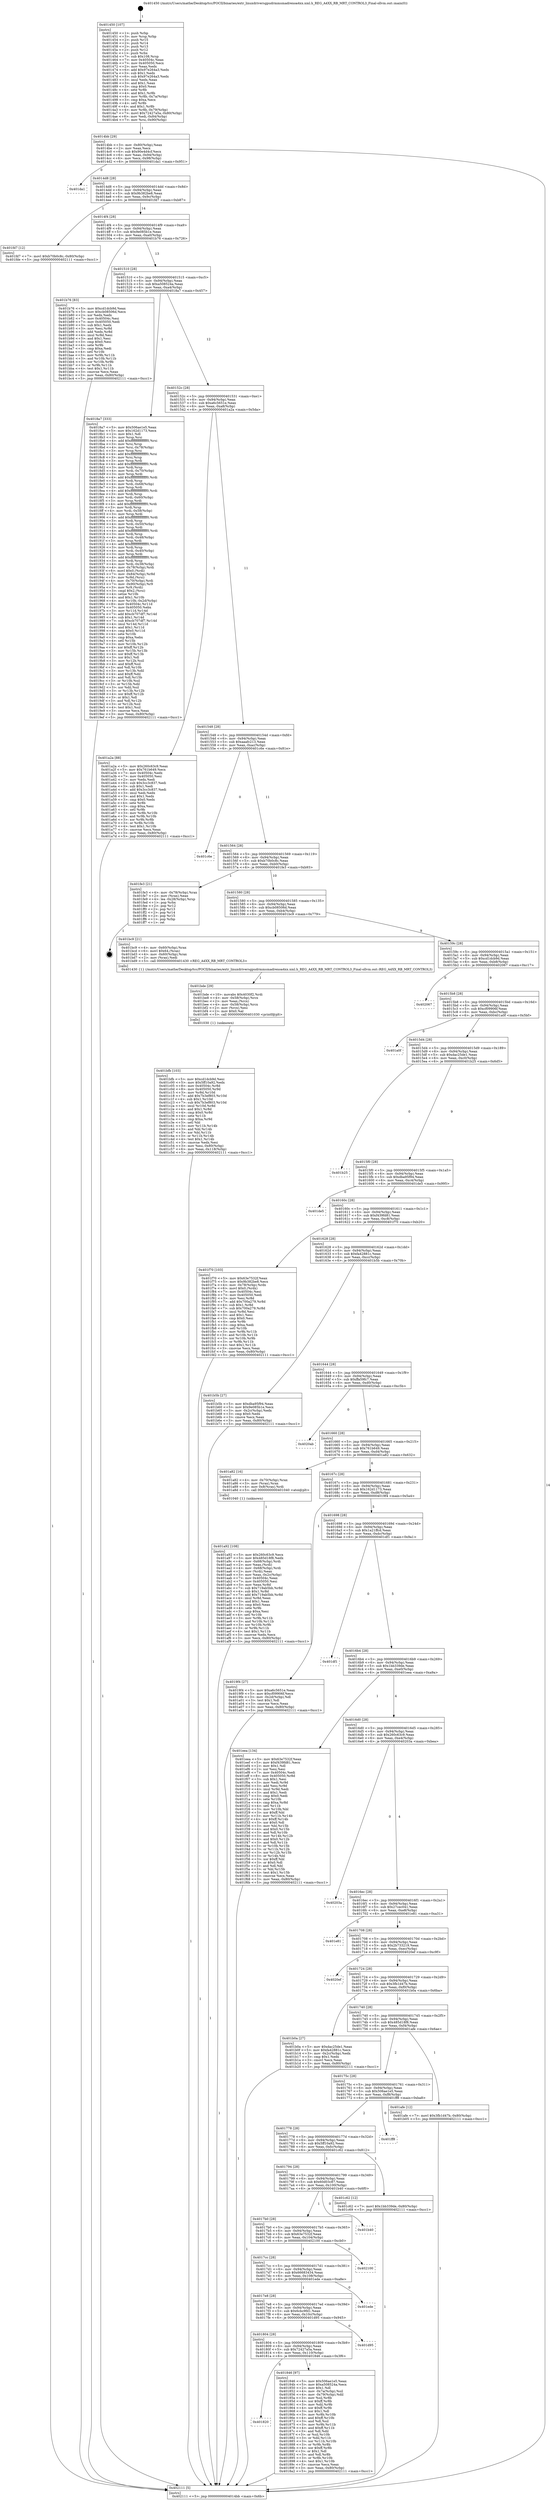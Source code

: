 digraph "0x401450" {
  label = "0x401450 (/mnt/c/Users/mathe/Desktop/tcc/POCII/binaries/extr_linuxdriversgpudrmmsmadrenoa4xx.xml.h_REG_A4XX_RB_MRT_CONTROL3_Final-ollvm.out::main(0))"
  labelloc = "t"
  node[shape=record]

  Entry [label="",width=0.3,height=0.3,shape=circle,fillcolor=black,style=filled]
  "0x4014bb" [label="{
     0x4014bb [29]\l
     | [instrs]\l
     &nbsp;&nbsp;0x4014bb \<+3\>: mov -0x80(%rbp),%eax\l
     &nbsp;&nbsp;0x4014be \<+2\>: mov %eax,%ecx\l
     &nbsp;&nbsp;0x4014c0 \<+6\>: sub $0x90e4d4cf,%ecx\l
     &nbsp;&nbsp;0x4014c6 \<+6\>: mov %eax,-0x94(%rbp)\l
     &nbsp;&nbsp;0x4014cc \<+6\>: mov %ecx,-0x98(%rbp)\l
     &nbsp;&nbsp;0x4014d2 \<+6\>: je 0000000000401da1 \<main+0x951\>\l
  }"]
  "0x401da1" [label="{
     0x401da1\l
  }", style=dashed]
  "0x4014d8" [label="{
     0x4014d8 [28]\l
     | [instrs]\l
     &nbsp;&nbsp;0x4014d8 \<+5\>: jmp 00000000004014dd \<main+0x8d\>\l
     &nbsp;&nbsp;0x4014dd \<+6\>: mov -0x94(%rbp),%eax\l
     &nbsp;&nbsp;0x4014e3 \<+5\>: sub $0x9b382be8,%eax\l
     &nbsp;&nbsp;0x4014e8 \<+6\>: mov %eax,-0x9c(%rbp)\l
     &nbsp;&nbsp;0x4014ee \<+6\>: je 0000000000401fd7 \<main+0xb87\>\l
  }"]
  Exit [label="",width=0.3,height=0.3,shape=circle,fillcolor=black,style=filled,peripheries=2]
  "0x401fd7" [label="{
     0x401fd7 [12]\l
     | [instrs]\l
     &nbsp;&nbsp;0x401fd7 \<+7\>: movl $0xb70b0c8c,-0x80(%rbp)\l
     &nbsp;&nbsp;0x401fde \<+5\>: jmp 0000000000402111 \<main+0xcc1\>\l
  }"]
  "0x4014f4" [label="{
     0x4014f4 [28]\l
     | [instrs]\l
     &nbsp;&nbsp;0x4014f4 \<+5\>: jmp 00000000004014f9 \<main+0xa9\>\l
     &nbsp;&nbsp;0x4014f9 \<+6\>: mov -0x94(%rbp),%eax\l
     &nbsp;&nbsp;0x4014ff \<+5\>: sub $0x9e085b1e,%eax\l
     &nbsp;&nbsp;0x401504 \<+6\>: mov %eax,-0xa0(%rbp)\l
     &nbsp;&nbsp;0x40150a \<+6\>: je 0000000000401b76 \<main+0x726\>\l
  }"]
  "0x401bfb" [label="{
     0x401bfb [103]\l
     | [instrs]\l
     &nbsp;&nbsp;0x401bfb \<+5\>: mov $0xcd1dcb9d,%esi\l
     &nbsp;&nbsp;0x401c00 \<+5\>: mov $0x5ff10a92,%edx\l
     &nbsp;&nbsp;0x401c05 \<+8\>: mov 0x40504c,%r8d\l
     &nbsp;&nbsp;0x401c0d \<+8\>: mov 0x405050,%r9d\l
     &nbsp;&nbsp;0x401c15 \<+3\>: mov %r8d,%r10d\l
     &nbsp;&nbsp;0x401c18 \<+7\>: add $0x7b3ef803,%r10d\l
     &nbsp;&nbsp;0x401c1f \<+4\>: sub $0x1,%r10d\l
     &nbsp;&nbsp;0x401c23 \<+7\>: sub $0x7b3ef803,%r10d\l
     &nbsp;&nbsp;0x401c2a \<+4\>: imul %r10d,%r8d\l
     &nbsp;&nbsp;0x401c2e \<+4\>: and $0x1,%r8d\l
     &nbsp;&nbsp;0x401c32 \<+4\>: cmp $0x0,%r8d\l
     &nbsp;&nbsp;0x401c36 \<+4\>: sete %r11b\l
     &nbsp;&nbsp;0x401c3a \<+4\>: cmp $0xa,%r9d\l
     &nbsp;&nbsp;0x401c3e \<+3\>: setl %bl\l
     &nbsp;&nbsp;0x401c41 \<+3\>: mov %r11b,%r14b\l
     &nbsp;&nbsp;0x401c44 \<+3\>: and %bl,%r14b\l
     &nbsp;&nbsp;0x401c47 \<+3\>: xor %bl,%r11b\l
     &nbsp;&nbsp;0x401c4a \<+3\>: or %r11b,%r14b\l
     &nbsp;&nbsp;0x401c4d \<+4\>: test $0x1,%r14b\l
     &nbsp;&nbsp;0x401c51 \<+3\>: cmovne %edx,%esi\l
     &nbsp;&nbsp;0x401c54 \<+3\>: mov %esi,-0x80(%rbp)\l
     &nbsp;&nbsp;0x401c57 \<+6\>: mov %eax,-0x118(%rbp)\l
     &nbsp;&nbsp;0x401c5d \<+5\>: jmp 0000000000402111 \<main+0xcc1\>\l
  }"]
  "0x401b76" [label="{
     0x401b76 [83]\l
     | [instrs]\l
     &nbsp;&nbsp;0x401b76 \<+5\>: mov $0xcd1dcb9d,%eax\l
     &nbsp;&nbsp;0x401b7b \<+5\>: mov $0xcb08506d,%ecx\l
     &nbsp;&nbsp;0x401b80 \<+2\>: xor %edx,%edx\l
     &nbsp;&nbsp;0x401b82 \<+7\>: mov 0x40504c,%esi\l
     &nbsp;&nbsp;0x401b89 \<+7\>: mov 0x405050,%edi\l
     &nbsp;&nbsp;0x401b90 \<+3\>: sub $0x1,%edx\l
     &nbsp;&nbsp;0x401b93 \<+3\>: mov %esi,%r8d\l
     &nbsp;&nbsp;0x401b96 \<+3\>: add %edx,%r8d\l
     &nbsp;&nbsp;0x401b99 \<+4\>: imul %r8d,%esi\l
     &nbsp;&nbsp;0x401b9d \<+3\>: and $0x1,%esi\l
     &nbsp;&nbsp;0x401ba0 \<+3\>: cmp $0x0,%esi\l
     &nbsp;&nbsp;0x401ba3 \<+4\>: sete %r9b\l
     &nbsp;&nbsp;0x401ba7 \<+3\>: cmp $0xa,%edi\l
     &nbsp;&nbsp;0x401baa \<+4\>: setl %r10b\l
     &nbsp;&nbsp;0x401bae \<+3\>: mov %r9b,%r11b\l
     &nbsp;&nbsp;0x401bb1 \<+3\>: and %r10b,%r11b\l
     &nbsp;&nbsp;0x401bb4 \<+3\>: xor %r10b,%r9b\l
     &nbsp;&nbsp;0x401bb7 \<+3\>: or %r9b,%r11b\l
     &nbsp;&nbsp;0x401bba \<+4\>: test $0x1,%r11b\l
     &nbsp;&nbsp;0x401bbe \<+3\>: cmovne %ecx,%eax\l
     &nbsp;&nbsp;0x401bc1 \<+3\>: mov %eax,-0x80(%rbp)\l
     &nbsp;&nbsp;0x401bc4 \<+5\>: jmp 0000000000402111 \<main+0xcc1\>\l
  }"]
  "0x401510" [label="{
     0x401510 [28]\l
     | [instrs]\l
     &nbsp;&nbsp;0x401510 \<+5\>: jmp 0000000000401515 \<main+0xc5\>\l
     &nbsp;&nbsp;0x401515 \<+6\>: mov -0x94(%rbp),%eax\l
     &nbsp;&nbsp;0x40151b \<+5\>: sub $0xa508524a,%eax\l
     &nbsp;&nbsp;0x401520 \<+6\>: mov %eax,-0xa4(%rbp)\l
     &nbsp;&nbsp;0x401526 \<+6\>: je 00000000004018a7 \<main+0x457\>\l
  }"]
  "0x401bde" [label="{
     0x401bde [29]\l
     | [instrs]\l
     &nbsp;&nbsp;0x401bde \<+10\>: movabs $0x4030f2,%rdi\l
     &nbsp;&nbsp;0x401be8 \<+4\>: mov -0x58(%rbp),%rcx\l
     &nbsp;&nbsp;0x401bec \<+2\>: mov %eax,(%rcx)\l
     &nbsp;&nbsp;0x401bee \<+4\>: mov -0x58(%rbp),%rcx\l
     &nbsp;&nbsp;0x401bf2 \<+2\>: mov (%rcx),%esi\l
     &nbsp;&nbsp;0x401bf4 \<+2\>: mov $0x0,%al\l
     &nbsp;&nbsp;0x401bf6 \<+5\>: call 0000000000401030 \<printf@plt\>\l
     | [calls]\l
     &nbsp;&nbsp;0x401030 \{1\} (unknown)\l
  }"]
  "0x4018a7" [label="{
     0x4018a7 [333]\l
     | [instrs]\l
     &nbsp;&nbsp;0x4018a7 \<+5\>: mov $0x506ae1e5,%eax\l
     &nbsp;&nbsp;0x4018ac \<+5\>: mov $0x162d1173,%ecx\l
     &nbsp;&nbsp;0x4018b1 \<+2\>: mov $0x1,%dl\l
     &nbsp;&nbsp;0x4018b3 \<+3\>: mov %rsp,%rsi\l
     &nbsp;&nbsp;0x4018b6 \<+4\>: add $0xfffffffffffffff0,%rsi\l
     &nbsp;&nbsp;0x4018ba \<+3\>: mov %rsi,%rsp\l
     &nbsp;&nbsp;0x4018bd \<+4\>: mov %rsi,-0x78(%rbp)\l
     &nbsp;&nbsp;0x4018c1 \<+3\>: mov %rsp,%rsi\l
     &nbsp;&nbsp;0x4018c4 \<+4\>: add $0xfffffffffffffff0,%rsi\l
     &nbsp;&nbsp;0x4018c8 \<+3\>: mov %rsi,%rsp\l
     &nbsp;&nbsp;0x4018cb \<+3\>: mov %rsp,%rdi\l
     &nbsp;&nbsp;0x4018ce \<+4\>: add $0xfffffffffffffff0,%rdi\l
     &nbsp;&nbsp;0x4018d2 \<+3\>: mov %rdi,%rsp\l
     &nbsp;&nbsp;0x4018d5 \<+4\>: mov %rdi,-0x70(%rbp)\l
     &nbsp;&nbsp;0x4018d9 \<+3\>: mov %rsp,%rdi\l
     &nbsp;&nbsp;0x4018dc \<+4\>: add $0xfffffffffffffff0,%rdi\l
     &nbsp;&nbsp;0x4018e0 \<+3\>: mov %rdi,%rsp\l
     &nbsp;&nbsp;0x4018e3 \<+4\>: mov %rdi,-0x68(%rbp)\l
     &nbsp;&nbsp;0x4018e7 \<+3\>: mov %rsp,%rdi\l
     &nbsp;&nbsp;0x4018ea \<+4\>: add $0xfffffffffffffff0,%rdi\l
     &nbsp;&nbsp;0x4018ee \<+3\>: mov %rdi,%rsp\l
     &nbsp;&nbsp;0x4018f1 \<+4\>: mov %rdi,-0x60(%rbp)\l
     &nbsp;&nbsp;0x4018f5 \<+3\>: mov %rsp,%rdi\l
     &nbsp;&nbsp;0x4018f8 \<+4\>: add $0xfffffffffffffff0,%rdi\l
     &nbsp;&nbsp;0x4018fc \<+3\>: mov %rdi,%rsp\l
     &nbsp;&nbsp;0x4018ff \<+4\>: mov %rdi,-0x58(%rbp)\l
     &nbsp;&nbsp;0x401903 \<+3\>: mov %rsp,%rdi\l
     &nbsp;&nbsp;0x401906 \<+4\>: add $0xfffffffffffffff0,%rdi\l
     &nbsp;&nbsp;0x40190a \<+3\>: mov %rdi,%rsp\l
     &nbsp;&nbsp;0x40190d \<+4\>: mov %rdi,-0x50(%rbp)\l
     &nbsp;&nbsp;0x401911 \<+3\>: mov %rsp,%rdi\l
     &nbsp;&nbsp;0x401914 \<+4\>: add $0xfffffffffffffff0,%rdi\l
     &nbsp;&nbsp;0x401918 \<+3\>: mov %rdi,%rsp\l
     &nbsp;&nbsp;0x40191b \<+4\>: mov %rdi,-0x48(%rbp)\l
     &nbsp;&nbsp;0x40191f \<+3\>: mov %rsp,%rdi\l
     &nbsp;&nbsp;0x401922 \<+4\>: add $0xfffffffffffffff0,%rdi\l
     &nbsp;&nbsp;0x401926 \<+3\>: mov %rdi,%rsp\l
     &nbsp;&nbsp;0x401929 \<+4\>: mov %rdi,-0x40(%rbp)\l
     &nbsp;&nbsp;0x40192d \<+3\>: mov %rsp,%rdi\l
     &nbsp;&nbsp;0x401930 \<+4\>: add $0xfffffffffffffff0,%rdi\l
     &nbsp;&nbsp;0x401934 \<+3\>: mov %rdi,%rsp\l
     &nbsp;&nbsp;0x401937 \<+4\>: mov %rdi,-0x38(%rbp)\l
     &nbsp;&nbsp;0x40193b \<+4\>: mov -0x78(%rbp),%rdi\l
     &nbsp;&nbsp;0x40193f \<+6\>: movl $0x0,(%rdi)\l
     &nbsp;&nbsp;0x401945 \<+7\>: mov -0x84(%rbp),%r8d\l
     &nbsp;&nbsp;0x40194c \<+3\>: mov %r8d,(%rsi)\l
     &nbsp;&nbsp;0x40194f \<+4\>: mov -0x70(%rbp),%rdi\l
     &nbsp;&nbsp;0x401953 \<+7\>: mov -0x90(%rbp),%r9\l
     &nbsp;&nbsp;0x40195a \<+3\>: mov %r9,(%rdi)\l
     &nbsp;&nbsp;0x40195d \<+3\>: cmpl $0x2,(%rsi)\l
     &nbsp;&nbsp;0x401960 \<+4\>: setne %r10b\l
     &nbsp;&nbsp;0x401964 \<+4\>: and $0x1,%r10b\l
     &nbsp;&nbsp;0x401968 \<+4\>: mov %r10b,-0x2d(%rbp)\l
     &nbsp;&nbsp;0x40196c \<+8\>: mov 0x40504c,%r11d\l
     &nbsp;&nbsp;0x401974 \<+7\>: mov 0x405050,%ebx\l
     &nbsp;&nbsp;0x40197b \<+3\>: mov %r11d,%r14d\l
     &nbsp;&nbsp;0x40197e \<+7\>: add $0xcb707df7,%r14d\l
     &nbsp;&nbsp;0x401985 \<+4\>: sub $0x1,%r14d\l
     &nbsp;&nbsp;0x401989 \<+7\>: sub $0xcb707df7,%r14d\l
     &nbsp;&nbsp;0x401990 \<+4\>: imul %r14d,%r11d\l
     &nbsp;&nbsp;0x401994 \<+4\>: and $0x1,%r11d\l
     &nbsp;&nbsp;0x401998 \<+4\>: cmp $0x0,%r11d\l
     &nbsp;&nbsp;0x40199c \<+4\>: sete %r10b\l
     &nbsp;&nbsp;0x4019a0 \<+3\>: cmp $0xa,%ebx\l
     &nbsp;&nbsp;0x4019a3 \<+4\>: setl %r15b\l
     &nbsp;&nbsp;0x4019a7 \<+3\>: mov %r10b,%r12b\l
     &nbsp;&nbsp;0x4019aa \<+4\>: xor $0xff,%r12b\l
     &nbsp;&nbsp;0x4019ae \<+3\>: mov %r15b,%r13b\l
     &nbsp;&nbsp;0x4019b1 \<+4\>: xor $0xff,%r13b\l
     &nbsp;&nbsp;0x4019b5 \<+3\>: xor $0x1,%dl\l
     &nbsp;&nbsp;0x4019b8 \<+3\>: mov %r12b,%sil\l
     &nbsp;&nbsp;0x4019bb \<+4\>: and $0xff,%sil\l
     &nbsp;&nbsp;0x4019bf \<+3\>: and %dl,%r10b\l
     &nbsp;&nbsp;0x4019c2 \<+3\>: mov %r13b,%dil\l
     &nbsp;&nbsp;0x4019c5 \<+4\>: and $0xff,%dil\l
     &nbsp;&nbsp;0x4019c9 \<+3\>: and %dl,%r15b\l
     &nbsp;&nbsp;0x4019cc \<+3\>: or %r10b,%sil\l
     &nbsp;&nbsp;0x4019cf \<+3\>: or %r15b,%dil\l
     &nbsp;&nbsp;0x4019d2 \<+3\>: xor %dil,%sil\l
     &nbsp;&nbsp;0x4019d5 \<+3\>: or %r13b,%r12b\l
     &nbsp;&nbsp;0x4019d8 \<+4\>: xor $0xff,%r12b\l
     &nbsp;&nbsp;0x4019dc \<+3\>: or $0x1,%dl\l
     &nbsp;&nbsp;0x4019df \<+3\>: and %dl,%r12b\l
     &nbsp;&nbsp;0x4019e2 \<+3\>: or %r12b,%sil\l
     &nbsp;&nbsp;0x4019e5 \<+4\>: test $0x1,%sil\l
     &nbsp;&nbsp;0x4019e9 \<+3\>: cmovne %ecx,%eax\l
     &nbsp;&nbsp;0x4019ec \<+3\>: mov %eax,-0x80(%rbp)\l
     &nbsp;&nbsp;0x4019ef \<+5\>: jmp 0000000000402111 \<main+0xcc1\>\l
  }"]
  "0x40152c" [label="{
     0x40152c [28]\l
     | [instrs]\l
     &nbsp;&nbsp;0x40152c \<+5\>: jmp 0000000000401531 \<main+0xe1\>\l
     &nbsp;&nbsp;0x401531 \<+6\>: mov -0x94(%rbp),%eax\l
     &nbsp;&nbsp;0x401537 \<+5\>: sub $0xa6c5651e,%eax\l
     &nbsp;&nbsp;0x40153c \<+6\>: mov %eax,-0xa8(%rbp)\l
     &nbsp;&nbsp;0x401542 \<+6\>: je 0000000000401a2a \<main+0x5da\>\l
  }"]
  "0x401a92" [label="{
     0x401a92 [108]\l
     | [instrs]\l
     &nbsp;&nbsp;0x401a92 \<+5\>: mov $0x260c63c9,%ecx\l
     &nbsp;&nbsp;0x401a97 \<+5\>: mov $0x485d18f8,%edx\l
     &nbsp;&nbsp;0x401a9c \<+4\>: mov -0x68(%rbp),%rdi\l
     &nbsp;&nbsp;0x401aa0 \<+2\>: mov %eax,(%rdi)\l
     &nbsp;&nbsp;0x401aa2 \<+4\>: mov -0x68(%rbp),%rdi\l
     &nbsp;&nbsp;0x401aa6 \<+2\>: mov (%rdi),%eax\l
     &nbsp;&nbsp;0x401aa8 \<+3\>: mov %eax,-0x2c(%rbp)\l
     &nbsp;&nbsp;0x401aab \<+7\>: mov 0x40504c,%eax\l
     &nbsp;&nbsp;0x401ab2 \<+7\>: mov 0x405050,%esi\l
     &nbsp;&nbsp;0x401ab9 \<+3\>: mov %eax,%r8d\l
     &nbsp;&nbsp;0x401abc \<+7\>: sub $0x719ab5bb,%r8d\l
     &nbsp;&nbsp;0x401ac3 \<+4\>: sub $0x1,%r8d\l
     &nbsp;&nbsp;0x401ac7 \<+7\>: add $0x719ab5bb,%r8d\l
     &nbsp;&nbsp;0x401ace \<+4\>: imul %r8d,%eax\l
     &nbsp;&nbsp;0x401ad2 \<+3\>: and $0x1,%eax\l
     &nbsp;&nbsp;0x401ad5 \<+3\>: cmp $0x0,%eax\l
     &nbsp;&nbsp;0x401ad8 \<+4\>: sete %r9b\l
     &nbsp;&nbsp;0x401adc \<+3\>: cmp $0xa,%esi\l
     &nbsp;&nbsp;0x401adf \<+4\>: setl %r10b\l
     &nbsp;&nbsp;0x401ae3 \<+3\>: mov %r9b,%r11b\l
     &nbsp;&nbsp;0x401ae6 \<+3\>: and %r10b,%r11b\l
     &nbsp;&nbsp;0x401ae9 \<+3\>: xor %r10b,%r9b\l
     &nbsp;&nbsp;0x401aec \<+3\>: or %r9b,%r11b\l
     &nbsp;&nbsp;0x401aef \<+4\>: test $0x1,%r11b\l
     &nbsp;&nbsp;0x401af3 \<+3\>: cmovne %edx,%ecx\l
     &nbsp;&nbsp;0x401af6 \<+3\>: mov %ecx,-0x80(%rbp)\l
     &nbsp;&nbsp;0x401af9 \<+5\>: jmp 0000000000402111 \<main+0xcc1\>\l
  }"]
  "0x401a2a" [label="{
     0x401a2a [88]\l
     | [instrs]\l
     &nbsp;&nbsp;0x401a2a \<+5\>: mov $0x260c63c9,%eax\l
     &nbsp;&nbsp;0x401a2f \<+5\>: mov $0x761b649,%ecx\l
     &nbsp;&nbsp;0x401a34 \<+7\>: mov 0x40504c,%edx\l
     &nbsp;&nbsp;0x401a3b \<+7\>: mov 0x405050,%esi\l
     &nbsp;&nbsp;0x401a42 \<+2\>: mov %edx,%edi\l
     &nbsp;&nbsp;0x401a44 \<+6\>: sub $0x3cc3c837,%edi\l
     &nbsp;&nbsp;0x401a4a \<+3\>: sub $0x1,%edi\l
     &nbsp;&nbsp;0x401a4d \<+6\>: add $0x3cc3c837,%edi\l
     &nbsp;&nbsp;0x401a53 \<+3\>: imul %edi,%edx\l
     &nbsp;&nbsp;0x401a56 \<+3\>: and $0x1,%edx\l
     &nbsp;&nbsp;0x401a59 \<+3\>: cmp $0x0,%edx\l
     &nbsp;&nbsp;0x401a5c \<+4\>: sete %r8b\l
     &nbsp;&nbsp;0x401a60 \<+3\>: cmp $0xa,%esi\l
     &nbsp;&nbsp;0x401a63 \<+4\>: setl %r9b\l
     &nbsp;&nbsp;0x401a67 \<+3\>: mov %r8b,%r10b\l
     &nbsp;&nbsp;0x401a6a \<+3\>: and %r9b,%r10b\l
     &nbsp;&nbsp;0x401a6d \<+3\>: xor %r9b,%r8b\l
     &nbsp;&nbsp;0x401a70 \<+3\>: or %r8b,%r10b\l
     &nbsp;&nbsp;0x401a73 \<+4\>: test $0x1,%r10b\l
     &nbsp;&nbsp;0x401a77 \<+3\>: cmovne %ecx,%eax\l
     &nbsp;&nbsp;0x401a7a \<+3\>: mov %eax,-0x80(%rbp)\l
     &nbsp;&nbsp;0x401a7d \<+5\>: jmp 0000000000402111 \<main+0xcc1\>\l
  }"]
  "0x401548" [label="{
     0x401548 [28]\l
     | [instrs]\l
     &nbsp;&nbsp;0x401548 \<+5\>: jmp 000000000040154d \<main+0xfd\>\l
     &nbsp;&nbsp;0x40154d \<+6\>: mov -0x94(%rbp),%eax\l
     &nbsp;&nbsp;0x401553 \<+5\>: sub $0xaaafc213,%eax\l
     &nbsp;&nbsp;0x401558 \<+6\>: mov %eax,-0xac(%rbp)\l
     &nbsp;&nbsp;0x40155e \<+6\>: je 0000000000401c6e \<main+0x81e\>\l
  }"]
  "0x401450" [label="{
     0x401450 [107]\l
     | [instrs]\l
     &nbsp;&nbsp;0x401450 \<+1\>: push %rbp\l
     &nbsp;&nbsp;0x401451 \<+3\>: mov %rsp,%rbp\l
     &nbsp;&nbsp;0x401454 \<+2\>: push %r15\l
     &nbsp;&nbsp;0x401456 \<+2\>: push %r14\l
     &nbsp;&nbsp;0x401458 \<+2\>: push %r13\l
     &nbsp;&nbsp;0x40145a \<+2\>: push %r12\l
     &nbsp;&nbsp;0x40145c \<+1\>: push %rbx\l
     &nbsp;&nbsp;0x40145d \<+7\>: sub $0x108,%rsp\l
     &nbsp;&nbsp;0x401464 \<+7\>: mov 0x40504c,%eax\l
     &nbsp;&nbsp;0x40146b \<+7\>: mov 0x405050,%ecx\l
     &nbsp;&nbsp;0x401472 \<+2\>: mov %eax,%edx\l
     &nbsp;&nbsp;0x401474 \<+6\>: add $0x97e264a3,%edx\l
     &nbsp;&nbsp;0x40147a \<+3\>: sub $0x1,%edx\l
     &nbsp;&nbsp;0x40147d \<+6\>: sub $0x97e264a3,%edx\l
     &nbsp;&nbsp;0x401483 \<+3\>: imul %edx,%eax\l
     &nbsp;&nbsp;0x401486 \<+3\>: and $0x1,%eax\l
     &nbsp;&nbsp;0x401489 \<+3\>: cmp $0x0,%eax\l
     &nbsp;&nbsp;0x40148c \<+4\>: sete %r8b\l
     &nbsp;&nbsp;0x401490 \<+4\>: and $0x1,%r8b\l
     &nbsp;&nbsp;0x401494 \<+4\>: mov %r8b,-0x7a(%rbp)\l
     &nbsp;&nbsp;0x401498 \<+3\>: cmp $0xa,%ecx\l
     &nbsp;&nbsp;0x40149b \<+4\>: setl %r8b\l
     &nbsp;&nbsp;0x40149f \<+4\>: and $0x1,%r8b\l
     &nbsp;&nbsp;0x4014a3 \<+4\>: mov %r8b,-0x79(%rbp)\l
     &nbsp;&nbsp;0x4014a7 \<+7\>: movl $0x72427a5a,-0x80(%rbp)\l
     &nbsp;&nbsp;0x4014ae \<+6\>: mov %edi,-0x84(%rbp)\l
     &nbsp;&nbsp;0x4014b4 \<+7\>: mov %rsi,-0x90(%rbp)\l
  }"]
  "0x401c6e" [label="{
     0x401c6e\l
  }", style=dashed]
  "0x401564" [label="{
     0x401564 [28]\l
     | [instrs]\l
     &nbsp;&nbsp;0x401564 \<+5\>: jmp 0000000000401569 \<main+0x119\>\l
     &nbsp;&nbsp;0x401569 \<+6\>: mov -0x94(%rbp),%eax\l
     &nbsp;&nbsp;0x40156f \<+5\>: sub $0xb70b0c8c,%eax\l
     &nbsp;&nbsp;0x401574 \<+6\>: mov %eax,-0xb0(%rbp)\l
     &nbsp;&nbsp;0x40157a \<+6\>: je 0000000000401fe3 \<main+0xb93\>\l
  }"]
  "0x402111" [label="{
     0x402111 [5]\l
     | [instrs]\l
     &nbsp;&nbsp;0x402111 \<+5\>: jmp 00000000004014bb \<main+0x6b\>\l
  }"]
  "0x401fe3" [label="{
     0x401fe3 [21]\l
     | [instrs]\l
     &nbsp;&nbsp;0x401fe3 \<+4\>: mov -0x78(%rbp),%rax\l
     &nbsp;&nbsp;0x401fe7 \<+2\>: mov (%rax),%eax\l
     &nbsp;&nbsp;0x401fe9 \<+4\>: lea -0x28(%rbp),%rsp\l
     &nbsp;&nbsp;0x401fed \<+1\>: pop %rbx\l
     &nbsp;&nbsp;0x401fee \<+2\>: pop %r12\l
     &nbsp;&nbsp;0x401ff0 \<+2\>: pop %r13\l
     &nbsp;&nbsp;0x401ff2 \<+2\>: pop %r14\l
     &nbsp;&nbsp;0x401ff4 \<+2\>: pop %r15\l
     &nbsp;&nbsp;0x401ff6 \<+1\>: pop %rbp\l
     &nbsp;&nbsp;0x401ff7 \<+1\>: ret\l
  }"]
  "0x401580" [label="{
     0x401580 [28]\l
     | [instrs]\l
     &nbsp;&nbsp;0x401580 \<+5\>: jmp 0000000000401585 \<main+0x135\>\l
     &nbsp;&nbsp;0x401585 \<+6\>: mov -0x94(%rbp),%eax\l
     &nbsp;&nbsp;0x40158b \<+5\>: sub $0xcb08506d,%eax\l
     &nbsp;&nbsp;0x401590 \<+6\>: mov %eax,-0xb4(%rbp)\l
     &nbsp;&nbsp;0x401596 \<+6\>: je 0000000000401bc9 \<main+0x779\>\l
  }"]
  "0x401820" [label="{
     0x401820\l
  }", style=dashed]
  "0x401bc9" [label="{
     0x401bc9 [21]\l
     | [instrs]\l
     &nbsp;&nbsp;0x401bc9 \<+4\>: mov -0x60(%rbp),%rax\l
     &nbsp;&nbsp;0x401bcd \<+6\>: movl $0x64,(%rax)\l
     &nbsp;&nbsp;0x401bd3 \<+4\>: mov -0x60(%rbp),%rax\l
     &nbsp;&nbsp;0x401bd7 \<+2\>: mov (%rax),%edi\l
     &nbsp;&nbsp;0x401bd9 \<+5\>: call 0000000000401430 \<REG_A4XX_RB_MRT_CONTROL3\>\l
     | [calls]\l
     &nbsp;&nbsp;0x401430 \{1\} (/mnt/c/Users/mathe/Desktop/tcc/POCII/binaries/extr_linuxdriversgpudrmmsmadrenoa4xx.xml.h_REG_A4XX_RB_MRT_CONTROL3_Final-ollvm.out::REG_A4XX_RB_MRT_CONTROL3)\l
  }"]
  "0x40159c" [label="{
     0x40159c [28]\l
     | [instrs]\l
     &nbsp;&nbsp;0x40159c \<+5\>: jmp 00000000004015a1 \<main+0x151\>\l
     &nbsp;&nbsp;0x4015a1 \<+6\>: mov -0x94(%rbp),%eax\l
     &nbsp;&nbsp;0x4015a7 \<+5\>: sub $0xcd1dcb9d,%eax\l
     &nbsp;&nbsp;0x4015ac \<+6\>: mov %eax,-0xb8(%rbp)\l
     &nbsp;&nbsp;0x4015b2 \<+6\>: je 0000000000402067 \<main+0xc17\>\l
  }"]
  "0x401846" [label="{
     0x401846 [97]\l
     | [instrs]\l
     &nbsp;&nbsp;0x401846 \<+5\>: mov $0x506ae1e5,%eax\l
     &nbsp;&nbsp;0x40184b \<+5\>: mov $0xa508524a,%ecx\l
     &nbsp;&nbsp;0x401850 \<+2\>: mov $0x1,%dl\l
     &nbsp;&nbsp;0x401852 \<+4\>: mov -0x7a(%rbp),%sil\l
     &nbsp;&nbsp;0x401856 \<+4\>: mov -0x79(%rbp),%dil\l
     &nbsp;&nbsp;0x40185a \<+3\>: mov %sil,%r8b\l
     &nbsp;&nbsp;0x40185d \<+4\>: xor $0xff,%r8b\l
     &nbsp;&nbsp;0x401861 \<+3\>: mov %dil,%r9b\l
     &nbsp;&nbsp;0x401864 \<+4\>: xor $0xff,%r9b\l
     &nbsp;&nbsp;0x401868 \<+3\>: xor $0x1,%dl\l
     &nbsp;&nbsp;0x40186b \<+3\>: mov %r8b,%r10b\l
     &nbsp;&nbsp;0x40186e \<+4\>: and $0xff,%r10b\l
     &nbsp;&nbsp;0x401872 \<+3\>: and %dl,%sil\l
     &nbsp;&nbsp;0x401875 \<+3\>: mov %r9b,%r11b\l
     &nbsp;&nbsp;0x401878 \<+4\>: and $0xff,%r11b\l
     &nbsp;&nbsp;0x40187c \<+3\>: and %dl,%dil\l
     &nbsp;&nbsp;0x40187f \<+3\>: or %sil,%r10b\l
     &nbsp;&nbsp;0x401882 \<+3\>: or %dil,%r11b\l
     &nbsp;&nbsp;0x401885 \<+3\>: xor %r11b,%r10b\l
     &nbsp;&nbsp;0x401888 \<+3\>: or %r9b,%r8b\l
     &nbsp;&nbsp;0x40188b \<+4\>: xor $0xff,%r8b\l
     &nbsp;&nbsp;0x40188f \<+3\>: or $0x1,%dl\l
     &nbsp;&nbsp;0x401892 \<+3\>: and %dl,%r8b\l
     &nbsp;&nbsp;0x401895 \<+3\>: or %r8b,%r10b\l
     &nbsp;&nbsp;0x401898 \<+4\>: test $0x1,%r10b\l
     &nbsp;&nbsp;0x40189c \<+3\>: cmovne %ecx,%eax\l
     &nbsp;&nbsp;0x40189f \<+3\>: mov %eax,-0x80(%rbp)\l
     &nbsp;&nbsp;0x4018a2 \<+5\>: jmp 0000000000402111 \<main+0xcc1\>\l
  }"]
  "0x402067" [label="{
     0x402067\l
  }", style=dashed]
  "0x4015b8" [label="{
     0x4015b8 [28]\l
     | [instrs]\l
     &nbsp;&nbsp;0x4015b8 \<+5\>: jmp 00000000004015bd \<main+0x16d\>\l
     &nbsp;&nbsp;0x4015bd \<+6\>: mov -0x94(%rbp),%eax\l
     &nbsp;&nbsp;0x4015c3 \<+5\>: sub $0xcf09906f,%eax\l
     &nbsp;&nbsp;0x4015c8 \<+6\>: mov %eax,-0xbc(%rbp)\l
     &nbsp;&nbsp;0x4015ce \<+6\>: je 0000000000401a0f \<main+0x5bf\>\l
  }"]
  "0x401804" [label="{
     0x401804 [28]\l
     | [instrs]\l
     &nbsp;&nbsp;0x401804 \<+5\>: jmp 0000000000401809 \<main+0x3b9\>\l
     &nbsp;&nbsp;0x401809 \<+6\>: mov -0x94(%rbp),%eax\l
     &nbsp;&nbsp;0x40180f \<+5\>: sub $0x72427a5a,%eax\l
     &nbsp;&nbsp;0x401814 \<+6\>: mov %eax,-0x110(%rbp)\l
     &nbsp;&nbsp;0x40181a \<+6\>: je 0000000000401846 \<main+0x3f6\>\l
  }"]
  "0x401a0f" [label="{
     0x401a0f\l
  }", style=dashed]
  "0x4015d4" [label="{
     0x4015d4 [28]\l
     | [instrs]\l
     &nbsp;&nbsp;0x4015d4 \<+5\>: jmp 00000000004015d9 \<main+0x189\>\l
     &nbsp;&nbsp;0x4015d9 \<+6\>: mov -0x94(%rbp),%eax\l
     &nbsp;&nbsp;0x4015df \<+5\>: sub $0xdac25de1,%eax\l
     &nbsp;&nbsp;0x4015e4 \<+6\>: mov %eax,-0xc0(%rbp)\l
     &nbsp;&nbsp;0x4015ea \<+6\>: je 0000000000401b25 \<main+0x6d5\>\l
  }"]
  "0x401d95" [label="{
     0x401d95\l
  }", style=dashed]
  "0x401b25" [label="{
     0x401b25\l
  }", style=dashed]
  "0x4015f0" [label="{
     0x4015f0 [28]\l
     | [instrs]\l
     &nbsp;&nbsp;0x4015f0 \<+5\>: jmp 00000000004015f5 \<main+0x1a5\>\l
     &nbsp;&nbsp;0x4015f5 \<+6\>: mov -0x94(%rbp),%eax\l
     &nbsp;&nbsp;0x4015fb \<+5\>: sub $0xdba95f94,%eax\l
     &nbsp;&nbsp;0x401600 \<+6\>: mov %eax,-0xc4(%rbp)\l
     &nbsp;&nbsp;0x401606 \<+6\>: je 0000000000401de5 \<main+0x995\>\l
  }"]
  "0x4017e8" [label="{
     0x4017e8 [28]\l
     | [instrs]\l
     &nbsp;&nbsp;0x4017e8 \<+5\>: jmp 00000000004017ed \<main+0x39d\>\l
     &nbsp;&nbsp;0x4017ed \<+6\>: mov -0x94(%rbp),%eax\l
     &nbsp;&nbsp;0x4017f3 \<+5\>: sub $0x6cbc9fd1,%eax\l
     &nbsp;&nbsp;0x4017f8 \<+6\>: mov %eax,-0x10c(%rbp)\l
     &nbsp;&nbsp;0x4017fe \<+6\>: je 0000000000401d95 \<main+0x945\>\l
  }"]
  "0x401de5" [label="{
     0x401de5\l
  }", style=dashed]
  "0x40160c" [label="{
     0x40160c [28]\l
     | [instrs]\l
     &nbsp;&nbsp;0x40160c \<+5\>: jmp 0000000000401611 \<main+0x1c1\>\l
     &nbsp;&nbsp;0x401611 \<+6\>: mov -0x94(%rbp),%eax\l
     &nbsp;&nbsp;0x401617 \<+5\>: sub $0xf439fd81,%eax\l
     &nbsp;&nbsp;0x40161c \<+6\>: mov %eax,-0xc8(%rbp)\l
     &nbsp;&nbsp;0x401622 \<+6\>: je 0000000000401f70 \<main+0xb20\>\l
  }"]
  "0x401ede" [label="{
     0x401ede\l
  }", style=dashed]
  "0x401f70" [label="{
     0x401f70 [103]\l
     | [instrs]\l
     &nbsp;&nbsp;0x401f70 \<+5\>: mov $0x63e7532f,%eax\l
     &nbsp;&nbsp;0x401f75 \<+5\>: mov $0x9b382be8,%ecx\l
     &nbsp;&nbsp;0x401f7a \<+4\>: mov -0x78(%rbp),%rdx\l
     &nbsp;&nbsp;0x401f7e \<+6\>: movl $0x0,(%rdx)\l
     &nbsp;&nbsp;0x401f84 \<+7\>: mov 0x40504c,%esi\l
     &nbsp;&nbsp;0x401f8b \<+7\>: mov 0x405050,%edi\l
     &nbsp;&nbsp;0x401f92 \<+3\>: mov %esi,%r8d\l
     &nbsp;&nbsp;0x401f95 \<+7\>: add $0x700a279,%r8d\l
     &nbsp;&nbsp;0x401f9c \<+4\>: sub $0x1,%r8d\l
     &nbsp;&nbsp;0x401fa0 \<+7\>: sub $0x700a279,%r8d\l
     &nbsp;&nbsp;0x401fa7 \<+4\>: imul %r8d,%esi\l
     &nbsp;&nbsp;0x401fab \<+3\>: and $0x1,%esi\l
     &nbsp;&nbsp;0x401fae \<+3\>: cmp $0x0,%esi\l
     &nbsp;&nbsp;0x401fb1 \<+4\>: sete %r9b\l
     &nbsp;&nbsp;0x401fb5 \<+3\>: cmp $0xa,%edi\l
     &nbsp;&nbsp;0x401fb8 \<+4\>: setl %r10b\l
     &nbsp;&nbsp;0x401fbc \<+3\>: mov %r9b,%r11b\l
     &nbsp;&nbsp;0x401fbf \<+3\>: and %r10b,%r11b\l
     &nbsp;&nbsp;0x401fc2 \<+3\>: xor %r10b,%r9b\l
     &nbsp;&nbsp;0x401fc5 \<+3\>: or %r9b,%r11b\l
     &nbsp;&nbsp;0x401fc8 \<+4\>: test $0x1,%r11b\l
     &nbsp;&nbsp;0x401fcc \<+3\>: cmovne %ecx,%eax\l
     &nbsp;&nbsp;0x401fcf \<+3\>: mov %eax,-0x80(%rbp)\l
     &nbsp;&nbsp;0x401fd2 \<+5\>: jmp 0000000000402111 \<main+0xcc1\>\l
  }"]
  "0x401628" [label="{
     0x401628 [28]\l
     | [instrs]\l
     &nbsp;&nbsp;0x401628 \<+5\>: jmp 000000000040162d \<main+0x1dd\>\l
     &nbsp;&nbsp;0x40162d \<+6\>: mov -0x94(%rbp),%eax\l
     &nbsp;&nbsp;0x401633 \<+5\>: sub $0xfa42881c,%eax\l
     &nbsp;&nbsp;0x401638 \<+6\>: mov %eax,-0xcc(%rbp)\l
     &nbsp;&nbsp;0x40163e \<+6\>: je 0000000000401b5b \<main+0x70b\>\l
  }"]
  "0x4017cc" [label="{
     0x4017cc [28]\l
     | [instrs]\l
     &nbsp;&nbsp;0x4017cc \<+5\>: jmp 00000000004017d1 \<main+0x381\>\l
     &nbsp;&nbsp;0x4017d1 \<+6\>: mov -0x94(%rbp),%eax\l
     &nbsp;&nbsp;0x4017d7 \<+5\>: sub $0x66683434,%eax\l
     &nbsp;&nbsp;0x4017dc \<+6\>: mov %eax,-0x108(%rbp)\l
     &nbsp;&nbsp;0x4017e2 \<+6\>: je 0000000000401ede \<main+0xa8e\>\l
  }"]
  "0x401b5b" [label="{
     0x401b5b [27]\l
     | [instrs]\l
     &nbsp;&nbsp;0x401b5b \<+5\>: mov $0xdba95f94,%eax\l
     &nbsp;&nbsp;0x401b60 \<+5\>: mov $0x9e085b1e,%ecx\l
     &nbsp;&nbsp;0x401b65 \<+3\>: mov -0x2c(%rbp),%edx\l
     &nbsp;&nbsp;0x401b68 \<+3\>: cmp $0x0,%edx\l
     &nbsp;&nbsp;0x401b6b \<+3\>: cmove %ecx,%eax\l
     &nbsp;&nbsp;0x401b6e \<+3\>: mov %eax,-0x80(%rbp)\l
     &nbsp;&nbsp;0x401b71 \<+5\>: jmp 0000000000402111 \<main+0xcc1\>\l
  }"]
  "0x401644" [label="{
     0x401644 [28]\l
     | [instrs]\l
     &nbsp;&nbsp;0x401644 \<+5\>: jmp 0000000000401649 \<main+0x1f9\>\l
     &nbsp;&nbsp;0x401649 \<+6\>: mov -0x94(%rbp),%eax\l
     &nbsp;&nbsp;0x40164f \<+5\>: sub $0xffa59fc7,%eax\l
     &nbsp;&nbsp;0x401654 \<+6\>: mov %eax,-0xd0(%rbp)\l
     &nbsp;&nbsp;0x40165a \<+6\>: je 00000000004020ab \<main+0xc5b\>\l
  }"]
  "0x402100" [label="{
     0x402100\l
  }", style=dashed]
  "0x4020ab" [label="{
     0x4020ab\l
  }", style=dashed]
  "0x401660" [label="{
     0x401660 [28]\l
     | [instrs]\l
     &nbsp;&nbsp;0x401660 \<+5\>: jmp 0000000000401665 \<main+0x215\>\l
     &nbsp;&nbsp;0x401665 \<+6\>: mov -0x94(%rbp),%eax\l
     &nbsp;&nbsp;0x40166b \<+5\>: sub $0x761b649,%eax\l
     &nbsp;&nbsp;0x401670 \<+6\>: mov %eax,-0xd4(%rbp)\l
     &nbsp;&nbsp;0x401676 \<+6\>: je 0000000000401a82 \<main+0x632\>\l
  }"]
  "0x4017b0" [label="{
     0x4017b0 [28]\l
     | [instrs]\l
     &nbsp;&nbsp;0x4017b0 \<+5\>: jmp 00000000004017b5 \<main+0x365\>\l
     &nbsp;&nbsp;0x4017b5 \<+6\>: mov -0x94(%rbp),%eax\l
     &nbsp;&nbsp;0x4017bb \<+5\>: sub $0x63e7532f,%eax\l
     &nbsp;&nbsp;0x4017c0 \<+6\>: mov %eax,-0x104(%rbp)\l
     &nbsp;&nbsp;0x4017c6 \<+6\>: je 0000000000402100 \<main+0xcb0\>\l
  }"]
  "0x401a82" [label="{
     0x401a82 [16]\l
     | [instrs]\l
     &nbsp;&nbsp;0x401a82 \<+4\>: mov -0x70(%rbp),%rax\l
     &nbsp;&nbsp;0x401a86 \<+3\>: mov (%rax),%rax\l
     &nbsp;&nbsp;0x401a89 \<+4\>: mov 0x8(%rax),%rdi\l
     &nbsp;&nbsp;0x401a8d \<+5\>: call 0000000000401040 \<atoi@plt\>\l
     | [calls]\l
     &nbsp;&nbsp;0x401040 \{1\} (unknown)\l
  }"]
  "0x40167c" [label="{
     0x40167c [28]\l
     | [instrs]\l
     &nbsp;&nbsp;0x40167c \<+5\>: jmp 0000000000401681 \<main+0x231\>\l
     &nbsp;&nbsp;0x401681 \<+6\>: mov -0x94(%rbp),%eax\l
     &nbsp;&nbsp;0x401687 \<+5\>: sub $0x162d1173,%eax\l
     &nbsp;&nbsp;0x40168c \<+6\>: mov %eax,-0xd8(%rbp)\l
     &nbsp;&nbsp;0x401692 \<+6\>: je 00000000004019f4 \<main+0x5a4\>\l
  }"]
  "0x401b40" [label="{
     0x401b40\l
  }", style=dashed]
  "0x4019f4" [label="{
     0x4019f4 [27]\l
     | [instrs]\l
     &nbsp;&nbsp;0x4019f4 \<+5\>: mov $0xa6c5651e,%eax\l
     &nbsp;&nbsp;0x4019f9 \<+5\>: mov $0xcf09906f,%ecx\l
     &nbsp;&nbsp;0x4019fe \<+3\>: mov -0x2d(%rbp),%dl\l
     &nbsp;&nbsp;0x401a01 \<+3\>: test $0x1,%dl\l
     &nbsp;&nbsp;0x401a04 \<+3\>: cmovne %ecx,%eax\l
     &nbsp;&nbsp;0x401a07 \<+3\>: mov %eax,-0x80(%rbp)\l
     &nbsp;&nbsp;0x401a0a \<+5\>: jmp 0000000000402111 \<main+0xcc1\>\l
  }"]
  "0x401698" [label="{
     0x401698 [28]\l
     | [instrs]\l
     &nbsp;&nbsp;0x401698 \<+5\>: jmp 000000000040169d \<main+0x24d\>\l
     &nbsp;&nbsp;0x40169d \<+6\>: mov -0x94(%rbp),%eax\l
     &nbsp;&nbsp;0x4016a3 \<+5\>: sub $0x1a21ffcd,%eax\l
     &nbsp;&nbsp;0x4016a8 \<+6\>: mov %eax,-0xdc(%rbp)\l
     &nbsp;&nbsp;0x4016ae \<+6\>: je 0000000000401df1 \<main+0x9a1\>\l
  }"]
  "0x401794" [label="{
     0x401794 [28]\l
     | [instrs]\l
     &nbsp;&nbsp;0x401794 \<+5\>: jmp 0000000000401799 \<main+0x349\>\l
     &nbsp;&nbsp;0x401799 \<+6\>: mov -0x94(%rbp),%eax\l
     &nbsp;&nbsp;0x40179f \<+5\>: sub $0x60d03c87,%eax\l
     &nbsp;&nbsp;0x4017a4 \<+6\>: mov %eax,-0x100(%rbp)\l
     &nbsp;&nbsp;0x4017aa \<+6\>: je 0000000000401b40 \<main+0x6f0\>\l
  }"]
  "0x401df1" [label="{
     0x401df1\l
  }", style=dashed]
  "0x4016b4" [label="{
     0x4016b4 [28]\l
     | [instrs]\l
     &nbsp;&nbsp;0x4016b4 \<+5\>: jmp 00000000004016b9 \<main+0x269\>\l
     &nbsp;&nbsp;0x4016b9 \<+6\>: mov -0x94(%rbp),%eax\l
     &nbsp;&nbsp;0x4016bf \<+5\>: sub $0x1bb339de,%eax\l
     &nbsp;&nbsp;0x4016c4 \<+6\>: mov %eax,-0xe0(%rbp)\l
     &nbsp;&nbsp;0x4016ca \<+6\>: je 0000000000401eea \<main+0xa9a\>\l
  }"]
  "0x401c62" [label="{
     0x401c62 [12]\l
     | [instrs]\l
     &nbsp;&nbsp;0x401c62 \<+7\>: movl $0x1bb339de,-0x80(%rbp)\l
     &nbsp;&nbsp;0x401c69 \<+5\>: jmp 0000000000402111 \<main+0xcc1\>\l
  }"]
  "0x401eea" [label="{
     0x401eea [134]\l
     | [instrs]\l
     &nbsp;&nbsp;0x401eea \<+5\>: mov $0x63e7532f,%eax\l
     &nbsp;&nbsp;0x401eef \<+5\>: mov $0xf439fd81,%ecx\l
     &nbsp;&nbsp;0x401ef4 \<+2\>: mov $0x1,%dl\l
     &nbsp;&nbsp;0x401ef6 \<+2\>: xor %esi,%esi\l
     &nbsp;&nbsp;0x401ef8 \<+7\>: mov 0x40504c,%edi\l
     &nbsp;&nbsp;0x401eff \<+8\>: mov 0x405050,%r8d\l
     &nbsp;&nbsp;0x401f07 \<+3\>: sub $0x1,%esi\l
     &nbsp;&nbsp;0x401f0a \<+3\>: mov %edi,%r9d\l
     &nbsp;&nbsp;0x401f0d \<+3\>: add %esi,%r9d\l
     &nbsp;&nbsp;0x401f10 \<+4\>: imul %r9d,%edi\l
     &nbsp;&nbsp;0x401f14 \<+3\>: and $0x1,%edi\l
     &nbsp;&nbsp;0x401f17 \<+3\>: cmp $0x0,%edi\l
     &nbsp;&nbsp;0x401f1a \<+4\>: sete %r10b\l
     &nbsp;&nbsp;0x401f1e \<+4\>: cmp $0xa,%r8d\l
     &nbsp;&nbsp;0x401f22 \<+4\>: setl %r11b\l
     &nbsp;&nbsp;0x401f26 \<+3\>: mov %r10b,%bl\l
     &nbsp;&nbsp;0x401f29 \<+3\>: xor $0xff,%bl\l
     &nbsp;&nbsp;0x401f2c \<+3\>: mov %r11b,%r14b\l
     &nbsp;&nbsp;0x401f2f \<+4\>: xor $0xff,%r14b\l
     &nbsp;&nbsp;0x401f33 \<+3\>: xor $0x0,%dl\l
     &nbsp;&nbsp;0x401f36 \<+3\>: mov %bl,%r15b\l
     &nbsp;&nbsp;0x401f39 \<+4\>: and $0x0,%r15b\l
     &nbsp;&nbsp;0x401f3d \<+3\>: and %dl,%r10b\l
     &nbsp;&nbsp;0x401f40 \<+3\>: mov %r14b,%r12b\l
     &nbsp;&nbsp;0x401f43 \<+4\>: and $0x0,%r12b\l
     &nbsp;&nbsp;0x401f47 \<+3\>: and %dl,%r11b\l
     &nbsp;&nbsp;0x401f4a \<+3\>: or %r10b,%r15b\l
     &nbsp;&nbsp;0x401f4d \<+3\>: or %r11b,%r12b\l
     &nbsp;&nbsp;0x401f50 \<+3\>: xor %r12b,%r15b\l
     &nbsp;&nbsp;0x401f53 \<+3\>: or %r14b,%bl\l
     &nbsp;&nbsp;0x401f56 \<+3\>: xor $0xff,%bl\l
     &nbsp;&nbsp;0x401f59 \<+3\>: or $0x0,%dl\l
     &nbsp;&nbsp;0x401f5c \<+2\>: and %dl,%bl\l
     &nbsp;&nbsp;0x401f5e \<+3\>: or %bl,%r15b\l
     &nbsp;&nbsp;0x401f61 \<+4\>: test $0x1,%r15b\l
     &nbsp;&nbsp;0x401f65 \<+3\>: cmovne %ecx,%eax\l
     &nbsp;&nbsp;0x401f68 \<+3\>: mov %eax,-0x80(%rbp)\l
     &nbsp;&nbsp;0x401f6b \<+5\>: jmp 0000000000402111 \<main+0xcc1\>\l
  }"]
  "0x4016d0" [label="{
     0x4016d0 [28]\l
     | [instrs]\l
     &nbsp;&nbsp;0x4016d0 \<+5\>: jmp 00000000004016d5 \<main+0x285\>\l
     &nbsp;&nbsp;0x4016d5 \<+6\>: mov -0x94(%rbp),%eax\l
     &nbsp;&nbsp;0x4016db \<+5\>: sub $0x260c63c9,%eax\l
     &nbsp;&nbsp;0x4016e0 \<+6\>: mov %eax,-0xe4(%rbp)\l
     &nbsp;&nbsp;0x4016e6 \<+6\>: je 000000000040203a \<main+0xbea\>\l
  }"]
  "0x401778" [label="{
     0x401778 [28]\l
     | [instrs]\l
     &nbsp;&nbsp;0x401778 \<+5\>: jmp 000000000040177d \<main+0x32d\>\l
     &nbsp;&nbsp;0x40177d \<+6\>: mov -0x94(%rbp),%eax\l
     &nbsp;&nbsp;0x401783 \<+5\>: sub $0x5ff10a92,%eax\l
     &nbsp;&nbsp;0x401788 \<+6\>: mov %eax,-0xfc(%rbp)\l
     &nbsp;&nbsp;0x40178e \<+6\>: je 0000000000401c62 \<main+0x812\>\l
  }"]
  "0x40203a" [label="{
     0x40203a\l
  }", style=dashed]
  "0x4016ec" [label="{
     0x4016ec [28]\l
     | [instrs]\l
     &nbsp;&nbsp;0x4016ec \<+5\>: jmp 00000000004016f1 \<main+0x2a1\>\l
     &nbsp;&nbsp;0x4016f1 \<+6\>: mov -0x94(%rbp),%eax\l
     &nbsp;&nbsp;0x4016f7 \<+5\>: sub $0x27cec041,%eax\l
     &nbsp;&nbsp;0x4016fc \<+6\>: mov %eax,-0xe8(%rbp)\l
     &nbsp;&nbsp;0x401702 \<+6\>: je 0000000000401e81 \<main+0xa31\>\l
  }"]
  "0x401ff8" [label="{
     0x401ff8\l
  }", style=dashed]
  "0x401e81" [label="{
     0x401e81\l
  }", style=dashed]
  "0x401708" [label="{
     0x401708 [28]\l
     | [instrs]\l
     &nbsp;&nbsp;0x401708 \<+5\>: jmp 000000000040170d \<main+0x2bd\>\l
     &nbsp;&nbsp;0x40170d \<+6\>: mov -0x94(%rbp),%eax\l
     &nbsp;&nbsp;0x401713 \<+5\>: sub $0x2b733219,%eax\l
     &nbsp;&nbsp;0x401718 \<+6\>: mov %eax,-0xec(%rbp)\l
     &nbsp;&nbsp;0x40171e \<+6\>: je 00000000004020ef \<main+0xc9f\>\l
  }"]
  "0x40175c" [label="{
     0x40175c [28]\l
     | [instrs]\l
     &nbsp;&nbsp;0x40175c \<+5\>: jmp 0000000000401761 \<main+0x311\>\l
     &nbsp;&nbsp;0x401761 \<+6\>: mov -0x94(%rbp),%eax\l
     &nbsp;&nbsp;0x401767 \<+5\>: sub $0x506ae1e5,%eax\l
     &nbsp;&nbsp;0x40176c \<+6\>: mov %eax,-0xf8(%rbp)\l
     &nbsp;&nbsp;0x401772 \<+6\>: je 0000000000401ff8 \<main+0xba8\>\l
  }"]
  "0x4020ef" [label="{
     0x4020ef\l
  }", style=dashed]
  "0x401724" [label="{
     0x401724 [28]\l
     | [instrs]\l
     &nbsp;&nbsp;0x401724 \<+5\>: jmp 0000000000401729 \<main+0x2d9\>\l
     &nbsp;&nbsp;0x401729 \<+6\>: mov -0x94(%rbp),%eax\l
     &nbsp;&nbsp;0x40172f \<+5\>: sub $0x3fb1d47b,%eax\l
     &nbsp;&nbsp;0x401734 \<+6\>: mov %eax,-0xf0(%rbp)\l
     &nbsp;&nbsp;0x40173a \<+6\>: je 0000000000401b0a \<main+0x6ba\>\l
  }"]
  "0x401afe" [label="{
     0x401afe [12]\l
     | [instrs]\l
     &nbsp;&nbsp;0x401afe \<+7\>: movl $0x3fb1d47b,-0x80(%rbp)\l
     &nbsp;&nbsp;0x401b05 \<+5\>: jmp 0000000000402111 \<main+0xcc1\>\l
  }"]
  "0x401b0a" [label="{
     0x401b0a [27]\l
     | [instrs]\l
     &nbsp;&nbsp;0x401b0a \<+5\>: mov $0xdac25de1,%eax\l
     &nbsp;&nbsp;0x401b0f \<+5\>: mov $0xfa42881c,%ecx\l
     &nbsp;&nbsp;0x401b14 \<+3\>: mov -0x2c(%rbp),%edx\l
     &nbsp;&nbsp;0x401b17 \<+3\>: cmp $0x1,%edx\l
     &nbsp;&nbsp;0x401b1a \<+3\>: cmovl %ecx,%eax\l
     &nbsp;&nbsp;0x401b1d \<+3\>: mov %eax,-0x80(%rbp)\l
     &nbsp;&nbsp;0x401b20 \<+5\>: jmp 0000000000402111 \<main+0xcc1\>\l
  }"]
  "0x401740" [label="{
     0x401740 [28]\l
     | [instrs]\l
     &nbsp;&nbsp;0x401740 \<+5\>: jmp 0000000000401745 \<main+0x2f5\>\l
     &nbsp;&nbsp;0x401745 \<+6\>: mov -0x94(%rbp),%eax\l
     &nbsp;&nbsp;0x40174b \<+5\>: sub $0x485d18f8,%eax\l
     &nbsp;&nbsp;0x401750 \<+6\>: mov %eax,-0xf4(%rbp)\l
     &nbsp;&nbsp;0x401756 \<+6\>: je 0000000000401afe \<main+0x6ae\>\l
  }"]
  Entry -> "0x401450" [label=" 1"]
  "0x4014bb" -> "0x401da1" [label=" 0"]
  "0x4014bb" -> "0x4014d8" [label=" 15"]
  "0x401fe3" -> Exit [label=" 1"]
  "0x4014d8" -> "0x401fd7" [label=" 1"]
  "0x4014d8" -> "0x4014f4" [label=" 14"]
  "0x401fd7" -> "0x402111" [label=" 1"]
  "0x4014f4" -> "0x401b76" [label=" 1"]
  "0x4014f4" -> "0x401510" [label=" 13"]
  "0x401f70" -> "0x402111" [label=" 1"]
  "0x401510" -> "0x4018a7" [label=" 1"]
  "0x401510" -> "0x40152c" [label=" 12"]
  "0x401eea" -> "0x402111" [label=" 1"]
  "0x40152c" -> "0x401a2a" [label=" 1"]
  "0x40152c" -> "0x401548" [label=" 11"]
  "0x401c62" -> "0x402111" [label=" 1"]
  "0x401548" -> "0x401c6e" [label=" 0"]
  "0x401548" -> "0x401564" [label=" 11"]
  "0x401bde" -> "0x401bfb" [label=" 1"]
  "0x401564" -> "0x401fe3" [label=" 1"]
  "0x401564" -> "0x401580" [label=" 10"]
  "0x401bc9" -> "0x401bde" [label=" 1"]
  "0x401580" -> "0x401bc9" [label=" 1"]
  "0x401580" -> "0x40159c" [label=" 9"]
  "0x401b76" -> "0x402111" [label=" 1"]
  "0x40159c" -> "0x402067" [label=" 0"]
  "0x40159c" -> "0x4015b8" [label=" 9"]
  "0x401b5b" -> "0x402111" [label=" 1"]
  "0x4015b8" -> "0x401a0f" [label=" 0"]
  "0x4015b8" -> "0x4015d4" [label=" 9"]
  "0x401afe" -> "0x402111" [label=" 1"]
  "0x4015d4" -> "0x401b25" [label=" 0"]
  "0x4015d4" -> "0x4015f0" [label=" 9"]
  "0x401a92" -> "0x402111" [label=" 1"]
  "0x4015f0" -> "0x401de5" [label=" 0"]
  "0x4015f0" -> "0x40160c" [label=" 9"]
  "0x401a2a" -> "0x402111" [label=" 1"]
  "0x40160c" -> "0x401f70" [label=" 1"]
  "0x40160c" -> "0x401628" [label=" 8"]
  "0x4019f4" -> "0x402111" [label=" 1"]
  "0x401628" -> "0x401b5b" [label=" 1"]
  "0x401628" -> "0x401644" [label=" 7"]
  "0x401bfb" -> "0x402111" [label=" 1"]
  "0x401644" -> "0x4020ab" [label=" 0"]
  "0x401644" -> "0x401660" [label=" 7"]
  "0x402111" -> "0x4014bb" [label=" 14"]
  "0x401660" -> "0x401a82" [label=" 1"]
  "0x401660" -> "0x40167c" [label=" 6"]
  "0x401846" -> "0x402111" [label=" 1"]
  "0x40167c" -> "0x4019f4" [label=" 1"]
  "0x40167c" -> "0x401698" [label=" 5"]
  "0x401804" -> "0x401820" [label=" 0"]
  "0x401698" -> "0x401df1" [label=" 0"]
  "0x401698" -> "0x4016b4" [label=" 5"]
  "0x401b0a" -> "0x402111" [label=" 1"]
  "0x4016b4" -> "0x401eea" [label=" 1"]
  "0x4016b4" -> "0x4016d0" [label=" 4"]
  "0x4017e8" -> "0x401804" [label=" 1"]
  "0x4016d0" -> "0x40203a" [label=" 0"]
  "0x4016d0" -> "0x4016ec" [label=" 4"]
  "0x401a82" -> "0x401a92" [label=" 1"]
  "0x4016ec" -> "0x401e81" [label=" 0"]
  "0x4016ec" -> "0x401708" [label=" 4"]
  "0x4017cc" -> "0x4017e8" [label=" 1"]
  "0x401708" -> "0x4020ef" [label=" 0"]
  "0x401708" -> "0x401724" [label=" 4"]
  "0x4018a7" -> "0x402111" [label=" 1"]
  "0x401724" -> "0x401b0a" [label=" 1"]
  "0x401724" -> "0x401740" [label=" 3"]
  "0x4017b0" -> "0x4017cc" [label=" 1"]
  "0x401740" -> "0x401afe" [label=" 1"]
  "0x401740" -> "0x40175c" [label=" 2"]
  "0x4017cc" -> "0x401ede" [label=" 0"]
  "0x40175c" -> "0x401ff8" [label=" 0"]
  "0x40175c" -> "0x401778" [label=" 2"]
  "0x4017e8" -> "0x401d95" [label=" 0"]
  "0x401778" -> "0x401c62" [label=" 1"]
  "0x401778" -> "0x401794" [label=" 1"]
  "0x401804" -> "0x401846" [label=" 1"]
  "0x401794" -> "0x401b40" [label=" 0"]
  "0x401794" -> "0x4017b0" [label=" 1"]
  "0x401450" -> "0x4014bb" [label=" 1"]
  "0x4017b0" -> "0x402100" [label=" 0"]
}
